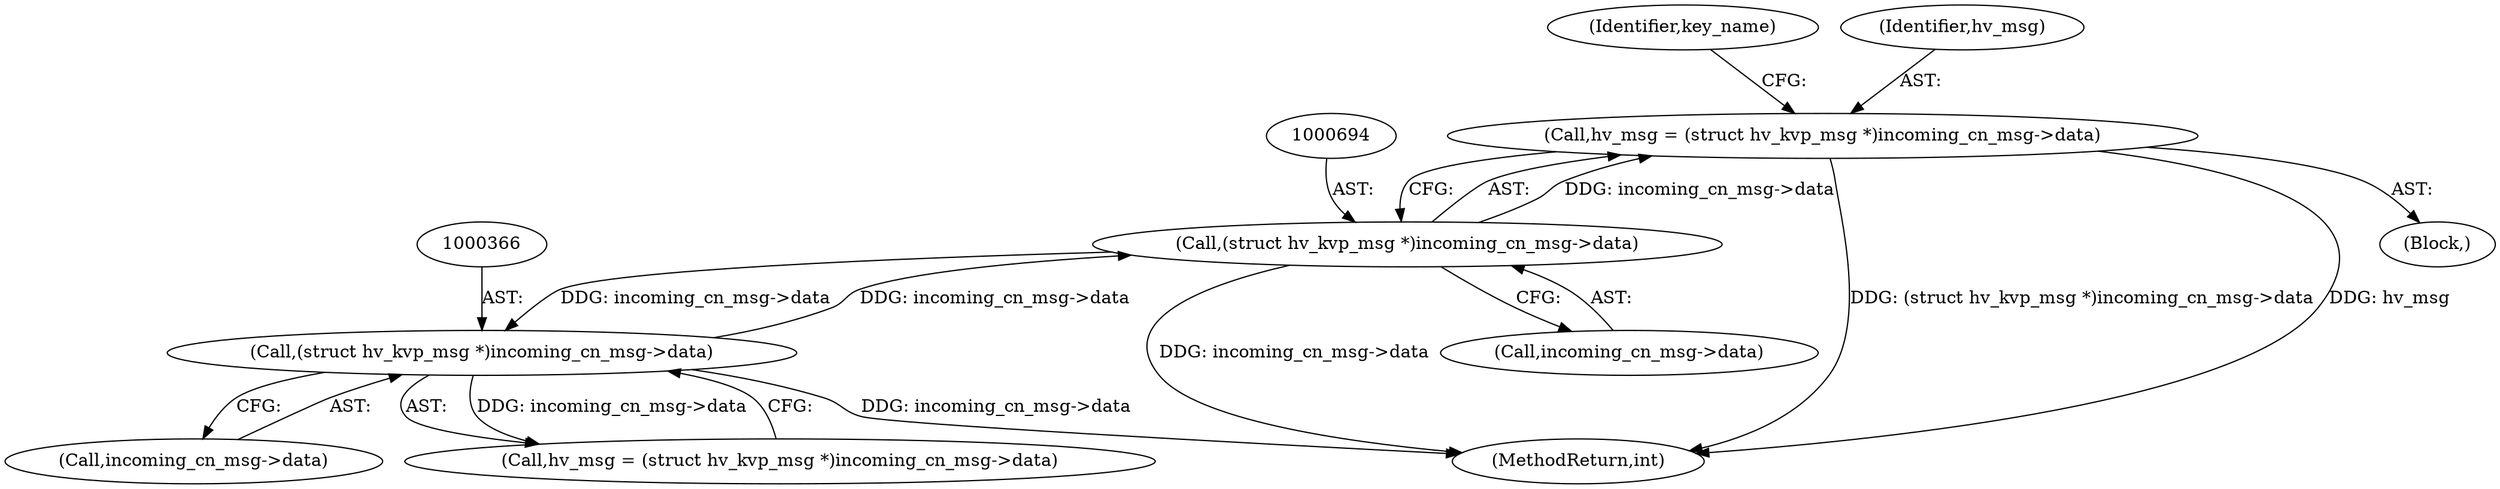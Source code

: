 digraph "0_linux_95a69adab9acfc3981c504737a2b6578e4d846ef@pointer" {
"1000691" [label="(Call,hv_msg = (struct hv_kvp_msg *)incoming_cn_msg->data)"];
"1000693" [label="(Call,(struct hv_kvp_msg *)incoming_cn_msg->data)"];
"1000365" [label="(Call,(struct hv_kvp_msg *)incoming_cn_msg->data)"];
"1000691" [label="(Call,hv_msg = (struct hv_kvp_msg *)incoming_cn_msg->data)"];
"1000367" [label="(Call,incoming_cn_msg->data)"];
"1000868" [label="(MethodReturn,int)"];
"1000363" [label="(Call,hv_msg = (struct hv_kvp_msg *)incoming_cn_msg->data)"];
"1000289" [label="(Block,)"];
"1000365" [label="(Call,(struct hv_kvp_msg *)incoming_cn_msg->data)"];
"1000693" [label="(Call,(struct hv_kvp_msg *)incoming_cn_msg->data)"];
"1000699" [label="(Identifier,key_name)"];
"1000695" [label="(Call,incoming_cn_msg->data)"];
"1000692" [label="(Identifier,hv_msg)"];
"1000691" -> "1000289"  [label="AST: "];
"1000691" -> "1000693"  [label="CFG: "];
"1000692" -> "1000691"  [label="AST: "];
"1000693" -> "1000691"  [label="AST: "];
"1000699" -> "1000691"  [label="CFG: "];
"1000691" -> "1000868"  [label="DDG: (struct hv_kvp_msg *)incoming_cn_msg->data"];
"1000691" -> "1000868"  [label="DDG: hv_msg"];
"1000693" -> "1000691"  [label="DDG: incoming_cn_msg->data"];
"1000693" -> "1000695"  [label="CFG: "];
"1000694" -> "1000693"  [label="AST: "];
"1000695" -> "1000693"  [label="AST: "];
"1000693" -> "1000868"  [label="DDG: incoming_cn_msg->data"];
"1000693" -> "1000365"  [label="DDG: incoming_cn_msg->data"];
"1000365" -> "1000693"  [label="DDG: incoming_cn_msg->data"];
"1000365" -> "1000363"  [label="AST: "];
"1000365" -> "1000367"  [label="CFG: "];
"1000366" -> "1000365"  [label="AST: "];
"1000367" -> "1000365"  [label="AST: "];
"1000363" -> "1000365"  [label="CFG: "];
"1000365" -> "1000868"  [label="DDG: incoming_cn_msg->data"];
"1000365" -> "1000363"  [label="DDG: incoming_cn_msg->data"];
}
